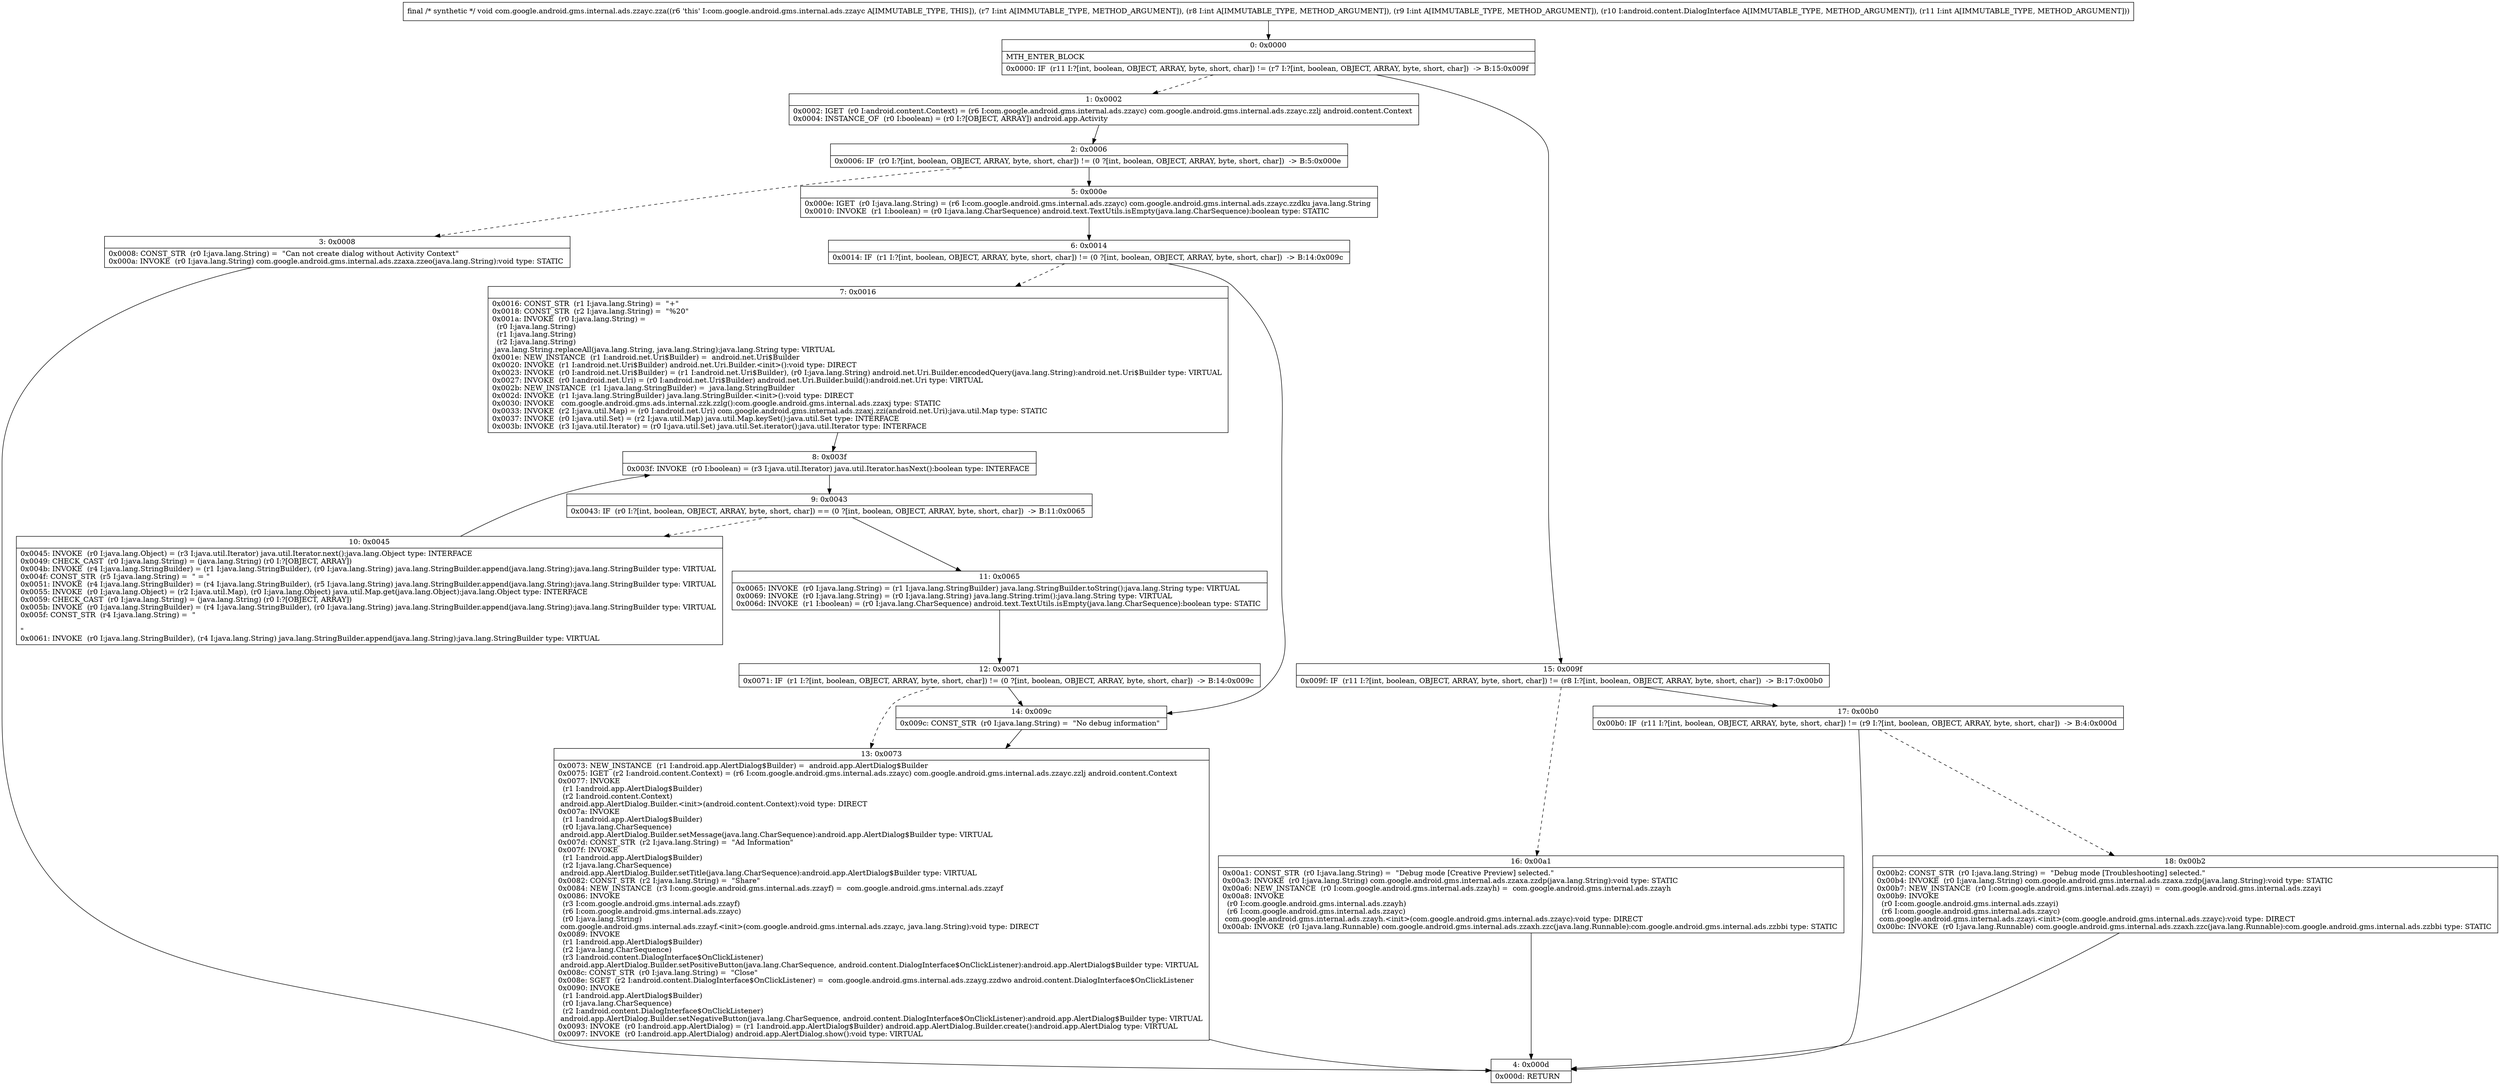 digraph "CFG forcom.google.android.gms.internal.ads.zzayc.zza(IIILandroid\/content\/DialogInterface;I)V" {
Node_0 [shape=record,label="{0\:\ 0x0000|MTH_ENTER_BLOCK\l|0x0000: IF  (r11 I:?[int, boolean, OBJECT, ARRAY, byte, short, char]) != (r7 I:?[int, boolean, OBJECT, ARRAY, byte, short, char])  \-\> B:15:0x009f \l}"];
Node_1 [shape=record,label="{1\:\ 0x0002|0x0002: IGET  (r0 I:android.content.Context) = (r6 I:com.google.android.gms.internal.ads.zzayc) com.google.android.gms.internal.ads.zzayc.zzlj android.content.Context \l0x0004: INSTANCE_OF  (r0 I:boolean) = (r0 I:?[OBJECT, ARRAY]) android.app.Activity \l}"];
Node_2 [shape=record,label="{2\:\ 0x0006|0x0006: IF  (r0 I:?[int, boolean, OBJECT, ARRAY, byte, short, char]) != (0 ?[int, boolean, OBJECT, ARRAY, byte, short, char])  \-\> B:5:0x000e \l}"];
Node_3 [shape=record,label="{3\:\ 0x0008|0x0008: CONST_STR  (r0 I:java.lang.String) =  \"Can not create dialog without Activity Context\" \l0x000a: INVOKE  (r0 I:java.lang.String) com.google.android.gms.internal.ads.zzaxa.zzeo(java.lang.String):void type: STATIC \l}"];
Node_4 [shape=record,label="{4\:\ 0x000d|0x000d: RETURN   \l}"];
Node_5 [shape=record,label="{5\:\ 0x000e|0x000e: IGET  (r0 I:java.lang.String) = (r6 I:com.google.android.gms.internal.ads.zzayc) com.google.android.gms.internal.ads.zzayc.zzdku java.lang.String \l0x0010: INVOKE  (r1 I:boolean) = (r0 I:java.lang.CharSequence) android.text.TextUtils.isEmpty(java.lang.CharSequence):boolean type: STATIC \l}"];
Node_6 [shape=record,label="{6\:\ 0x0014|0x0014: IF  (r1 I:?[int, boolean, OBJECT, ARRAY, byte, short, char]) != (0 ?[int, boolean, OBJECT, ARRAY, byte, short, char])  \-\> B:14:0x009c \l}"];
Node_7 [shape=record,label="{7\:\ 0x0016|0x0016: CONST_STR  (r1 I:java.lang.String) =  \"+\" \l0x0018: CONST_STR  (r2 I:java.lang.String) =  \"%20\" \l0x001a: INVOKE  (r0 I:java.lang.String) = \l  (r0 I:java.lang.String)\l  (r1 I:java.lang.String)\l  (r2 I:java.lang.String)\l java.lang.String.replaceAll(java.lang.String, java.lang.String):java.lang.String type: VIRTUAL \l0x001e: NEW_INSTANCE  (r1 I:android.net.Uri$Builder) =  android.net.Uri$Builder \l0x0020: INVOKE  (r1 I:android.net.Uri$Builder) android.net.Uri.Builder.\<init\>():void type: DIRECT \l0x0023: INVOKE  (r0 I:android.net.Uri$Builder) = (r1 I:android.net.Uri$Builder), (r0 I:java.lang.String) android.net.Uri.Builder.encodedQuery(java.lang.String):android.net.Uri$Builder type: VIRTUAL \l0x0027: INVOKE  (r0 I:android.net.Uri) = (r0 I:android.net.Uri$Builder) android.net.Uri.Builder.build():android.net.Uri type: VIRTUAL \l0x002b: NEW_INSTANCE  (r1 I:java.lang.StringBuilder) =  java.lang.StringBuilder \l0x002d: INVOKE  (r1 I:java.lang.StringBuilder) java.lang.StringBuilder.\<init\>():void type: DIRECT \l0x0030: INVOKE   com.google.android.gms.ads.internal.zzk.zzlg():com.google.android.gms.internal.ads.zzaxj type: STATIC \l0x0033: INVOKE  (r2 I:java.util.Map) = (r0 I:android.net.Uri) com.google.android.gms.internal.ads.zzaxj.zzi(android.net.Uri):java.util.Map type: STATIC \l0x0037: INVOKE  (r0 I:java.util.Set) = (r2 I:java.util.Map) java.util.Map.keySet():java.util.Set type: INTERFACE \l0x003b: INVOKE  (r3 I:java.util.Iterator) = (r0 I:java.util.Set) java.util.Set.iterator():java.util.Iterator type: INTERFACE \l}"];
Node_8 [shape=record,label="{8\:\ 0x003f|0x003f: INVOKE  (r0 I:boolean) = (r3 I:java.util.Iterator) java.util.Iterator.hasNext():boolean type: INTERFACE \l}"];
Node_9 [shape=record,label="{9\:\ 0x0043|0x0043: IF  (r0 I:?[int, boolean, OBJECT, ARRAY, byte, short, char]) == (0 ?[int, boolean, OBJECT, ARRAY, byte, short, char])  \-\> B:11:0x0065 \l}"];
Node_10 [shape=record,label="{10\:\ 0x0045|0x0045: INVOKE  (r0 I:java.lang.Object) = (r3 I:java.util.Iterator) java.util.Iterator.next():java.lang.Object type: INTERFACE \l0x0049: CHECK_CAST  (r0 I:java.lang.String) = (java.lang.String) (r0 I:?[OBJECT, ARRAY]) \l0x004b: INVOKE  (r4 I:java.lang.StringBuilder) = (r1 I:java.lang.StringBuilder), (r0 I:java.lang.String) java.lang.StringBuilder.append(java.lang.String):java.lang.StringBuilder type: VIRTUAL \l0x004f: CONST_STR  (r5 I:java.lang.String) =  \" = \" \l0x0051: INVOKE  (r4 I:java.lang.StringBuilder) = (r4 I:java.lang.StringBuilder), (r5 I:java.lang.String) java.lang.StringBuilder.append(java.lang.String):java.lang.StringBuilder type: VIRTUAL \l0x0055: INVOKE  (r0 I:java.lang.Object) = (r2 I:java.util.Map), (r0 I:java.lang.Object) java.util.Map.get(java.lang.Object):java.lang.Object type: INTERFACE \l0x0059: CHECK_CAST  (r0 I:java.lang.String) = (java.lang.String) (r0 I:?[OBJECT, ARRAY]) \l0x005b: INVOKE  (r0 I:java.lang.StringBuilder) = (r4 I:java.lang.StringBuilder), (r0 I:java.lang.String) java.lang.StringBuilder.append(java.lang.String):java.lang.StringBuilder type: VIRTUAL \l0x005f: CONST_STR  (r4 I:java.lang.String) =  \"\l\l\" \l0x0061: INVOKE  (r0 I:java.lang.StringBuilder), (r4 I:java.lang.String) java.lang.StringBuilder.append(java.lang.String):java.lang.StringBuilder type: VIRTUAL \l}"];
Node_11 [shape=record,label="{11\:\ 0x0065|0x0065: INVOKE  (r0 I:java.lang.String) = (r1 I:java.lang.StringBuilder) java.lang.StringBuilder.toString():java.lang.String type: VIRTUAL \l0x0069: INVOKE  (r0 I:java.lang.String) = (r0 I:java.lang.String) java.lang.String.trim():java.lang.String type: VIRTUAL \l0x006d: INVOKE  (r1 I:boolean) = (r0 I:java.lang.CharSequence) android.text.TextUtils.isEmpty(java.lang.CharSequence):boolean type: STATIC \l}"];
Node_12 [shape=record,label="{12\:\ 0x0071|0x0071: IF  (r1 I:?[int, boolean, OBJECT, ARRAY, byte, short, char]) != (0 ?[int, boolean, OBJECT, ARRAY, byte, short, char])  \-\> B:14:0x009c \l}"];
Node_13 [shape=record,label="{13\:\ 0x0073|0x0073: NEW_INSTANCE  (r1 I:android.app.AlertDialog$Builder) =  android.app.AlertDialog$Builder \l0x0075: IGET  (r2 I:android.content.Context) = (r6 I:com.google.android.gms.internal.ads.zzayc) com.google.android.gms.internal.ads.zzayc.zzlj android.content.Context \l0x0077: INVOKE  \l  (r1 I:android.app.AlertDialog$Builder)\l  (r2 I:android.content.Context)\l android.app.AlertDialog.Builder.\<init\>(android.content.Context):void type: DIRECT \l0x007a: INVOKE  \l  (r1 I:android.app.AlertDialog$Builder)\l  (r0 I:java.lang.CharSequence)\l android.app.AlertDialog.Builder.setMessage(java.lang.CharSequence):android.app.AlertDialog$Builder type: VIRTUAL \l0x007d: CONST_STR  (r2 I:java.lang.String) =  \"Ad Information\" \l0x007f: INVOKE  \l  (r1 I:android.app.AlertDialog$Builder)\l  (r2 I:java.lang.CharSequence)\l android.app.AlertDialog.Builder.setTitle(java.lang.CharSequence):android.app.AlertDialog$Builder type: VIRTUAL \l0x0082: CONST_STR  (r2 I:java.lang.String) =  \"Share\" \l0x0084: NEW_INSTANCE  (r3 I:com.google.android.gms.internal.ads.zzayf) =  com.google.android.gms.internal.ads.zzayf \l0x0086: INVOKE  \l  (r3 I:com.google.android.gms.internal.ads.zzayf)\l  (r6 I:com.google.android.gms.internal.ads.zzayc)\l  (r0 I:java.lang.String)\l com.google.android.gms.internal.ads.zzayf.\<init\>(com.google.android.gms.internal.ads.zzayc, java.lang.String):void type: DIRECT \l0x0089: INVOKE  \l  (r1 I:android.app.AlertDialog$Builder)\l  (r2 I:java.lang.CharSequence)\l  (r3 I:android.content.DialogInterface$OnClickListener)\l android.app.AlertDialog.Builder.setPositiveButton(java.lang.CharSequence, android.content.DialogInterface$OnClickListener):android.app.AlertDialog$Builder type: VIRTUAL \l0x008c: CONST_STR  (r0 I:java.lang.String) =  \"Close\" \l0x008e: SGET  (r2 I:android.content.DialogInterface$OnClickListener) =  com.google.android.gms.internal.ads.zzayg.zzdwo android.content.DialogInterface$OnClickListener \l0x0090: INVOKE  \l  (r1 I:android.app.AlertDialog$Builder)\l  (r0 I:java.lang.CharSequence)\l  (r2 I:android.content.DialogInterface$OnClickListener)\l android.app.AlertDialog.Builder.setNegativeButton(java.lang.CharSequence, android.content.DialogInterface$OnClickListener):android.app.AlertDialog$Builder type: VIRTUAL \l0x0093: INVOKE  (r0 I:android.app.AlertDialog) = (r1 I:android.app.AlertDialog$Builder) android.app.AlertDialog.Builder.create():android.app.AlertDialog type: VIRTUAL \l0x0097: INVOKE  (r0 I:android.app.AlertDialog) android.app.AlertDialog.show():void type: VIRTUAL \l}"];
Node_14 [shape=record,label="{14\:\ 0x009c|0x009c: CONST_STR  (r0 I:java.lang.String) =  \"No debug information\" \l}"];
Node_15 [shape=record,label="{15\:\ 0x009f|0x009f: IF  (r11 I:?[int, boolean, OBJECT, ARRAY, byte, short, char]) != (r8 I:?[int, boolean, OBJECT, ARRAY, byte, short, char])  \-\> B:17:0x00b0 \l}"];
Node_16 [shape=record,label="{16\:\ 0x00a1|0x00a1: CONST_STR  (r0 I:java.lang.String) =  \"Debug mode [Creative Preview] selected.\" \l0x00a3: INVOKE  (r0 I:java.lang.String) com.google.android.gms.internal.ads.zzaxa.zzdp(java.lang.String):void type: STATIC \l0x00a6: NEW_INSTANCE  (r0 I:com.google.android.gms.internal.ads.zzayh) =  com.google.android.gms.internal.ads.zzayh \l0x00a8: INVOKE  \l  (r0 I:com.google.android.gms.internal.ads.zzayh)\l  (r6 I:com.google.android.gms.internal.ads.zzayc)\l com.google.android.gms.internal.ads.zzayh.\<init\>(com.google.android.gms.internal.ads.zzayc):void type: DIRECT \l0x00ab: INVOKE  (r0 I:java.lang.Runnable) com.google.android.gms.internal.ads.zzaxh.zzc(java.lang.Runnable):com.google.android.gms.internal.ads.zzbbi type: STATIC \l}"];
Node_17 [shape=record,label="{17\:\ 0x00b0|0x00b0: IF  (r11 I:?[int, boolean, OBJECT, ARRAY, byte, short, char]) != (r9 I:?[int, boolean, OBJECT, ARRAY, byte, short, char])  \-\> B:4:0x000d \l}"];
Node_18 [shape=record,label="{18\:\ 0x00b2|0x00b2: CONST_STR  (r0 I:java.lang.String) =  \"Debug mode [Troubleshooting] selected.\" \l0x00b4: INVOKE  (r0 I:java.lang.String) com.google.android.gms.internal.ads.zzaxa.zzdp(java.lang.String):void type: STATIC \l0x00b7: NEW_INSTANCE  (r0 I:com.google.android.gms.internal.ads.zzayi) =  com.google.android.gms.internal.ads.zzayi \l0x00b9: INVOKE  \l  (r0 I:com.google.android.gms.internal.ads.zzayi)\l  (r6 I:com.google.android.gms.internal.ads.zzayc)\l com.google.android.gms.internal.ads.zzayi.\<init\>(com.google.android.gms.internal.ads.zzayc):void type: DIRECT \l0x00bc: INVOKE  (r0 I:java.lang.Runnable) com.google.android.gms.internal.ads.zzaxh.zzc(java.lang.Runnable):com.google.android.gms.internal.ads.zzbbi type: STATIC \l}"];
MethodNode[shape=record,label="{final \/* synthetic *\/ void com.google.android.gms.internal.ads.zzayc.zza((r6 'this' I:com.google.android.gms.internal.ads.zzayc A[IMMUTABLE_TYPE, THIS]), (r7 I:int A[IMMUTABLE_TYPE, METHOD_ARGUMENT]), (r8 I:int A[IMMUTABLE_TYPE, METHOD_ARGUMENT]), (r9 I:int A[IMMUTABLE_TYPE, METHOD_ARGUMENT]), (r10 I:android.content.DialogInterface A[IMMUTABLE_TYPE, METHOD_ARGUMENT]), (r11 I:int A[IMMUTABLE_TYPE, METHOD_ARGUMENT])) }"];
MethodNode -> Node_0;
Node_0 -> Node_1[style=dashed];
Node_0 -> Node_15;
Node_1 -> Node_2;
Node_2 -> Node_3[style=dashed];
Node_2 -> Node_5;
Node_3 -> Node_4;
Node_5 -> Node_6;
Node_6 -> Node_7[style=dashed];
Node_6 -> Node_14;
Node_7 -> Node_8;
Node_8 -> Node_9;
Node_9 -> Node_10[style=dashed];
Node_9 -> Node_11;
Node_10 -> Node_8;
Node_11 -> Node_12;
Node_12 -> Node_13[style=dashed];
Node_12 -> Node_14;
Node_13 -> Node_4;
Node_14 -> Node_13;
Node_15 -> Node_16[style=dashed];
Node_15 -> Node_17;
Node_16 -> Node_4;
Node_17 -> Node_4;
Node_17 -> Node_18[style=dashed];
Node_18 -> Node_4;
}

